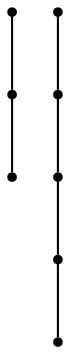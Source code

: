 graph {
  node [shape=point,comment="{\"directed\":false,\"doi\":\"10.1007/978-3-642-11805-0_8\",\"figure\":\"3 (2)\"}"]

  v0 [pos="1093.7508182969204,653.0290378223765"]
  v1 [pos="1071.234115467515,680.1013583790171"]
  v2 [pos="1092.750114831259,769.38386889371"]
  v3 [pos="1069.983188416237,797.0189347007057"]
  v4 [pos="1071.8595551335534,621.4550096685235"]
  v5 [pos="1070.358484028661,738.6226667230778"]
  v6 [pos="1047.3413340280222,827.8425934531471"]
  v7 [pos="1069.2325812849888,854.2897121776233"]

  v0 -- v1 [id="-1",pos="1093.7508182969204,653.0290378223765 1093.9801249659338,676.474996948242 1074.7742280472155,676.5625124844637 1071.234115467515,680.1013583790171"]
  v6 -- v7 [id="-2",pos="1047.3413340280222,827.8425934531471 1046.9994259501611,852.3847864324396 1072.2223324088163,852.6307966752485 1069.2325812849888,854.2897121776233"]
  v3 -- v6 [id="-3",pos="1069.983188416237,797.0189347007057 1056.9609683014626,800.5867828369139 1046.9994259501611,806.0722769997335 1047.3413340280222,827.8425934531471"]
  v5 -- v2 [id="-4",pos="1070.358484028661,738.6226667230778 1073.5482899510582,736.4343331076881 1092.925212487509,744.1746243563564 1092.750114831259,769.38386889371"]
  v4 -- v0 [id="-5",pos="1071.8595551335534,621.4550096685235 1074.5991303909657,620.0587679776278 1093.9801249659338,627.7990592262961 1093.7508182969204,653.0290378223765"]
  v2 -- v3 [id="-6",pos="1092.750114831259,769.38386889371 1092.925212487509,792.850816483931 1073.7193155687908,792.9383320201526 1069.983188416237,797.0189347007057"]
}